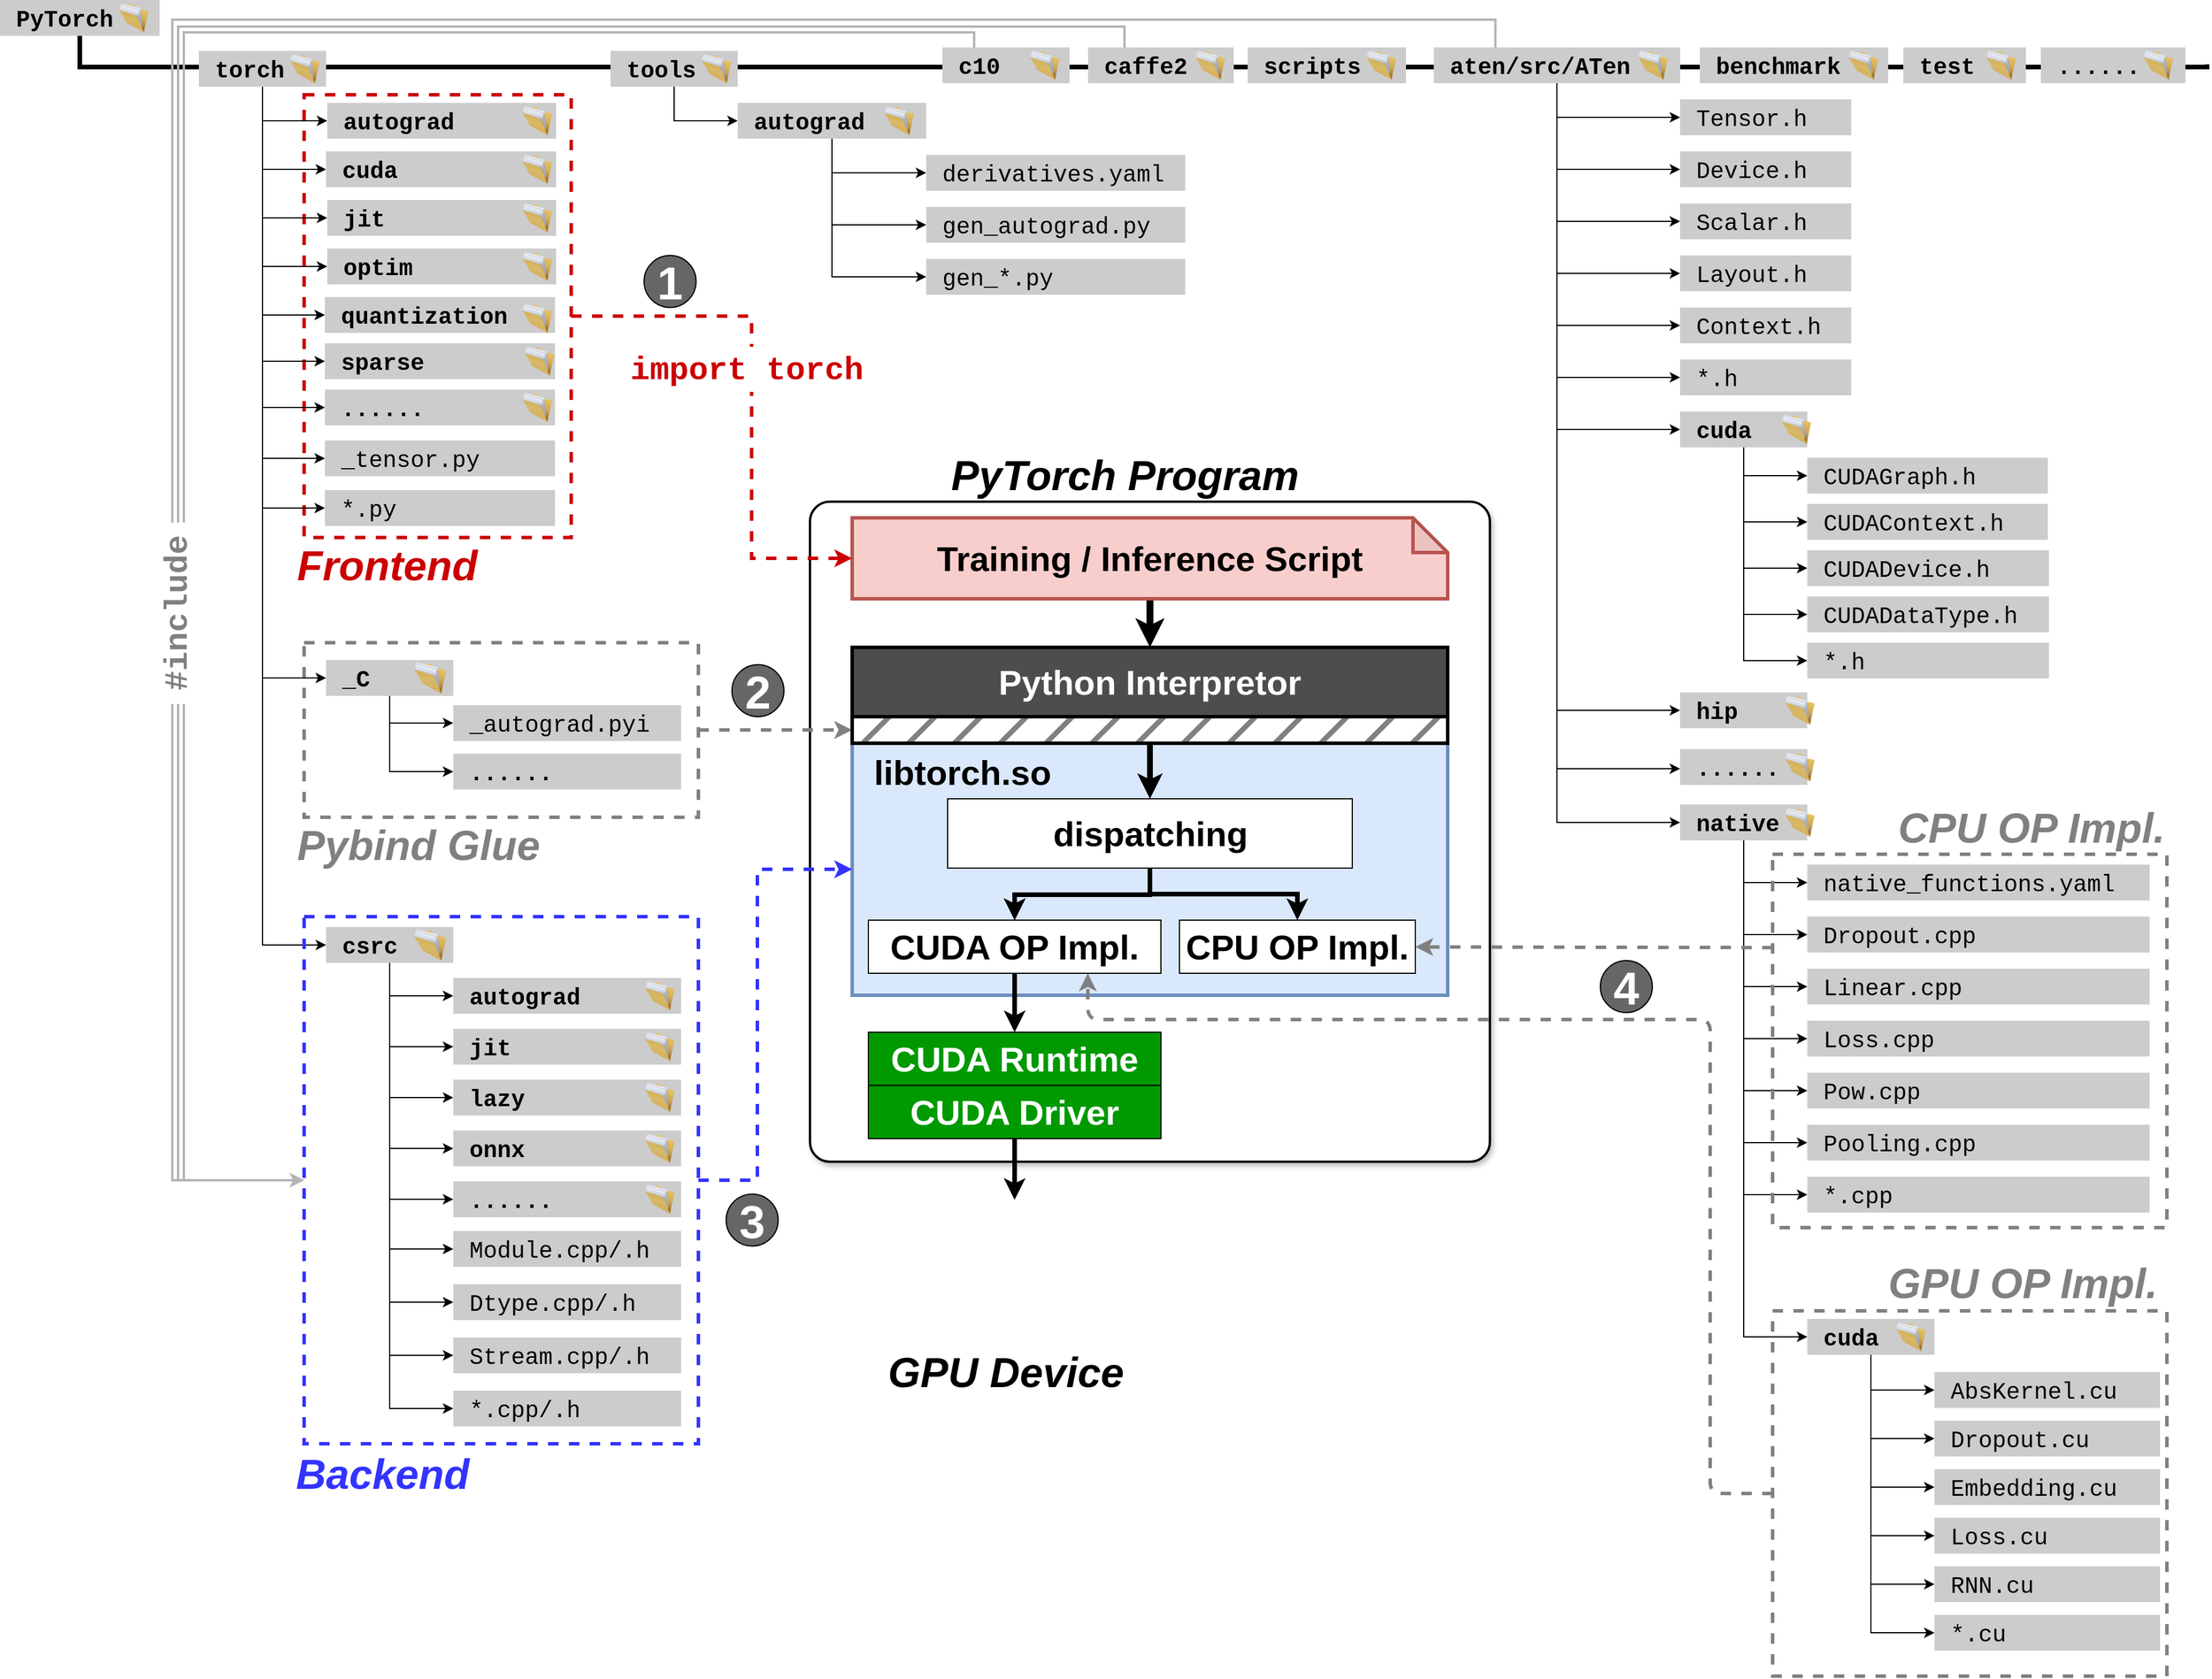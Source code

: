 <mxfile version="24.7.8">
  <diagram name="Page-1" id="njWKLxGfqIn3PL7Dao3R">
    <mxGraphModel dx="2953" dy="1930" grid="0" gridSize="10" guides="1" tooltips="1" connect="1" arrows="1" fold="1" page="0" pageScale="1" pageWidth="850" pageHeight="1100" math="0" shadow="0">
      <root>
        <mxCell id="0" />
        <mxCell id="1" parent="0" />
        <mxCell id="DaWMpuimovxNfzw2H3QX-224" value="" style="rounded=1;whiteSpace=wrap;html=1;arcSize=3;shadow=1;strokeWidth=2;" vertex="1" parent="1">
          <mxGeometry x="691.5" y="770" width="588" height="571" as="geometry" />
        </mxCell>
        <mxCell id="DaWMpuimovxNfzw2H3QX-193" value="" style="rounded=0;whiteSpace=wrap;html=1;strokeWidth=3;fillColor=#dae8fc;strokeColor=#6c8ebf;" vertex="1" parent="1">
          <mxGeometry x="728" y="979" width="515" height="218" as="geometry" />
        </mxCell>
        <mxCell id="DaWMpuimovxNfzw2H3QX-208" value="" style="endArrow=none;html=1;rounded=0;strokeWidth=4;entryX=0.5;entryY=1;entryDx=0;entryDy=0;edgeStyle=orthogonalEdgeStyle;" edge="1" parent="1" target="DaWMpuimovxNfzw2H3QX-209">
          <mxGeometry width="50" height="50" relative="1" as="geometry">
            <mxPoint x="1899.667" y="391.67" as="sourcePoint" />
            <mxPoint x="-70" y="396" as="targetPoint" />
            <Array as="points">
              <mxPoint x="1900" y="394" />
              <mxPoint x="60" y="394" />
            </Array>
          </mxGeometry>
        </mxCell>
        <mxCell id="DaWMpuimovxNfzw2H3QX-182" value="" style="rounded=0;whiteSpace=wrap;html=1;strokeWidth=3;fillColor=none;fontColor=#FFFFFF;strokeColor=#CC0000;dashed=1;" vertex="1" parent="1">
          <mxGeometry x="254" y="418" width="231" height="383" as="geometry" />
        </mxCell>
        <mxCell id="DaWMpuimovxNfzw2H3QX-24" style="edgeStyle=orthogonalEdgeStyle;rounded=0;orthogonalLoop=1;jettySize=auto;html=1;entryX=0;entryY=0.5;entryDx=0;entryDy=0;" edge="1" parent="1" source="DaWMpuimovxNfzw2H3QX-3" target="DaWMpuimovxNfzw2H3QX-23">
          <mxGeometry relative="1" as="geometry" />
        </mxCell>
        <mxCell id="DaWMpuimovxNfzw2H3QX-26" style="edgeStyle=orthogonalEdgeStyle;rounded=0;orthogonalLoop=1;jettySize=auto;html=1;entryX=0;entryY=0.5;entryDx=0;entryDy=0;" edge="1" parent="1" source="DaWMpuimovxNfzw2H3QX-3" target="DaWMpuimovxNfzw2H3QX-25">
          <mxGeometry relative="1" as="geometry" />
        </mxCell>
        <mxCell id="DaWMpuimovxNfzw2H3QX-3" value="&lt;font face=&quot;Courier New&quot;&gt;&lt;b&gt;_C&lt;/b&gt;&lt;/font&gt;" style="rounded=0;whiteSpace=wrap;html=1;fontSize=20;align=left;spacingLeft=12;fillColor=#CCCCCC;strokeColor=none;" vertex="1" parent="1">
          <mxGeometry x="273" y="907" width="110" height="31" as="geometry" />
        </mxCell>
        <mxCell id="DaWMpuimovxNfzw2H3QX-6" style="edgeStyle=orthogonalEdgeStyle;rounded=0;orthogonalLoop=1;jettySize=auto;html=1;entryX=0;entryY=0.5;entryDx=0;entryDy=0;" edge="1" parent="1" source="DaWMpuimovxNfzw2H3QX-4" target="DaWMpuimovxNfzw2H3QX-3">
          <mxGeometry relative="1" as="geometry" />
        </mxCell>
        <mxCell id="DaWMpuimovxNfzw2H3QX-8" style="edgeStyle=orthogonalEdgeStyle;rounded=0;orthogonalLoop=1;jettySize=auto;html=1;entryX=0;entryY=0.5;entryDx=0;entryDy=0;" edge="1" parent="1" source="DaWMpuimovxNfzw2H3QX-4" target="DaWMpuimovxNfzw2H3QX-7">
          <mxGeometry relative="1" as="geometry" />
        </mxCell>
        <mxCell id="DaWMpuimovxNfzw2H3QX-10" style="edgeStyle=orthogonalEdgeStyle;rounded=0;orthogonalLoop=1;jettySize=auto;html=1;entryX=0;entryY=0.5;entryDx=0;entryDy=0;" edge="1" parent="1" source="DaWMpuimovxNfzw2H3QX-4" target="DaWMpuimovxNfzw2H3QX-9">
          <mxGeometry relative="1" as="geometry">
            <Array as="points">
              <mxPoint x="218" y="441" />
            </Array>
          </mxGeometry>
        </mxCell>
        <mxCell id="DaWMpuimovxNfzw2H3QX-12" style="edgeStyle=orthogonalEdgeStyle;rounded=0;orthogonalLoop=1;jettySize=auto;html=1;entryX=0;entryY=0.5;entryDx=0;entryDy=0;" edge="1" parent="1" source="DaWMpuimovxNfzw2H3QX-4" target="DaWMpuimovxNfzw2H3QX-11">
          <mxGeometry relative="1" as="geometry" />
        </mxCell>
        <mxCell id="DaWMpuimovxNfzw2H3QX-14" style="edgeStyle=orthogonalEdgeStyle;rounded=0;orthogonalLoop=1;jettySize=auto;html=1;entryX=0;entryY=0.5;entryDx=0;entryDy=0;" edge="1" parent="1" source="DaWMpuimovxNfzw2H3QX-4" target="DaWMpuimovxNfzw2H3QX-13">
          <mxGeometry relative="1" as="geometry">
            <Array as="points">
              <mxPoint x="218" y="525" />
            </Array>
          </mxGeometry>
        </mxCell>
        <mxCell id="DaWMpuimovxNfzw2H3QX-16" style="edgeStyle=orthogonalEdgeStyle;rounded=0;orthogonalLoop=1;jettySize=auto;html=1;entryX=0;entryY=0.5;entryDx=0;entryDy=0;" edge="1" parent="1" source="DaWMpuimovxNfzw2H3QX-4" target="DaWMpuimovxNfzw2H3QX-15">
          <mxGeometry relative="1" as="geometry">
            <Array as="points">
              <mxPoint x="218" y="567" />
            </Array>
          </mxGeometry>
        </mxCell>
        <mxCell id="DaWMpuimovxNfzw2H3QX-18" style="edgeStyle=orthogonalEdgeStyle;rounded=0;orthogonalLoop=1;jettySize=auto;html=1;entryX=0;entryY=0.5;entryDx=0;entryDy=0;" edge="1" parent="1" source="DaWMpuimovxNfzw2H3QX-4" target="DaWMpuimovxNfzw2H3QX-17">
          <mxGeometry relative="1" as="geometry" />
        </mxCell>
        <mxCell id="DaWMpuimovxNfzw2H3QX-20" style="edgeStyle=orthogonalEdgeStyle;rounded=0;orthogonalLoop=1;jettySize=auto;html=1;entryX=0;entryY=0.5;entryDx=0;entryDy=0;" edge="1" parent="1" source="DaWMpuimovxNfzw2H3QX-4" target="DaWMpuimovxNfzw2H3QX-19">
          <mxGeometry relative="1" as="geometry" />
        </mxCell>
        <mxCell id="DaWMpuimovxNfzw2H3QX-22" style="edgeStyle=orthogonalEdgeStyle;rounded=0;orthogonalLoop=1;jettySize=auto;html=1;entryX=0;entryY=0.5;entryDx=0;entryDy=0;" edge="1" parent="1" source="DaWMpuimovxNfzw2H3QX-4" target="DaWMpuimovxNfzw2H3QX-21">
          <mxGeometry relative="1" as="geometry" />
        </mxCell>
        <mxCell id="DaWMpuimovxNfzw2H3QX-68" style="edgeStyle=orthogonalEdgeStyle;rounded=0;orthogonalLoop=1;jettySize=auto;html=1;entryX=0;entryY=0.5;entryDx=0;entryDy=0;" edge="1" parent="1" source="DaWMpuimovxNfzw2H3QX-4" target="DaWMpuimovxNfzw2H3QX-67">
          <mxGeometry relative="1" as="geometry" />
        </mxCell>
        <mxCell id="DaWMpuimovxNfzw2H3QX-70" style="edgeStyle=orthogonalEdgeStyle;rounded=0;orthogonalLoop=1;jettySize=auto;html=1;entryX=0;entryY=0.5;entryDx=0;entryDy=0;" edge="1" parent="1" source="DaWMpuimovxNfzw2H3QX-4" target="DaWMpuimovxNfzw2H3QX-69">
          <mxGeometry relative="1" as="geometry" />
        </mxCell>
        <mxCell id="DaWMpuimovxNfzw2H3QX-4" value="&lt;font face=&quot;Courier New&quot;&gt;&lt;b&gt;torch&lt;/b&gt;&lt;/font&gt;" style="rounded=0;whiteSpace=wrap;html=1;fontSize=20;align=left;spacingLeft=12;fillColor=#CCCCCC;strokeColor=none;" vertex="1" parent="1">
          <mxGeometry x="163" y="380" width="110" height="31" as="geometry" />
        </mxCell>
        <mxCell id="DaWMpuimovxNfzw2H3QX-74" style="edgeStyle=orthogonalEdgeStyle;rounded=0;orthogonalLoop=1;jettySize=auto;html=1;entryX=0;entryY=0.5;entryDx=0;entryDy=0;" edge="1" parent="1" source="DaWMpuimovxNfzw2H3QX-5" target="DaWMpuimovxNfzw2H3QX-73">
          <mxGeometry relative="1" as="geometry" />
        </mxCell>
        <mxCell id="DaWMpuimovxNfzw2H3QX-76" style="edgeStyle=orthogonalEdgeStyle;rounded=0;orthogonalLoop=1;jettySize=auto;html=1;entryX=0;entryY=0.5;entryDx=0;entryDy=0;" edge="1" parent="1" source="DaWMpuimovxNfzw2H3QX-5" target="DaWMpuimovxNfzw2H3QX-75">
          <mxGeometry relative="1" as="geometry" />
        </mxCell>
        <mxCell id="DaWMpuimovxNfzw2H3QX-78" style="edgeStyle=orthogonalEdgeStyle;rounded=0;orthogonalLoop=1;jettySize=auto;html=1;entryX=0;entryY=0.5;entryDx=0;entryDy=0;" edge="1" parent="1" source="DaWMpuimovxNfzw2H3QX-5" target="DaWMpuimovxNfzw2H3QX-77">
          <mxGeometry relative="1" as="geometry" />
        </mxCell>
        <mxCell id="DaWMpuimovxNfzw2H3QX-80" style="edgeStyle=orthogonalEdgeStyle;rounded=0;orthogonalLoop=1;jettySize=auto;html=1;entryX=0;entryY=0.5;entryDx=0;entryDy=0;" edge="1" parent="1" source="DaWMpuimovxNfzw2H3QX-5" target="DaWMpuimovxNfzw2H3QX-79">
          <mxGeometry relative="1" as="geometry" />
        </mxCell>
        <mxCell id="DaWMpuimovxNfzw2H3QX-82" style="edgeStyle=orthogonalEdgeStyle;rounded=0;orthogonalLoop=1;jettySize=auto;html=1;entryX=0;entryY=0.5;entryDx=0;entryDy=0;" edge="1" parent="1" source="DaWMpuimovxNfzw2H3QX-5" target="DaWMpuimovxNfzw2H3QX-81">
          <mxGeometry relative="1" as="geometry" />
        </mxCell>
        <mxCell id="DaWMpuimovxNfzw2H3QX-84" style="edgeStyle=orthogonalEdgeStyle;rounded=0;orthogonalLoop=1;jettySize=auto;html=1;entryX=0;entryY=0.5;entryDx=0;entryDy=0;" edge="1" parent="1" source="DaWMpuimovxNfzw2H3QX-5" target="DaWMpuimovxNfzw2H3QX-83">
          <mxGeometry relative="1" as="geometry" />
        </mxCell>
        <mxCell id="DaWMpuimovxNfzw2H3QX-87" style="edgeStyle=orthogonalEdgeStyle;rounded=0;orthogonalLoop=1;jettySize=auto;html=1;entryX=0;entryY=0.5;entryDx=0;entryDy=0;" edge="1" parent="1" source="DaWMpuimovxNfzw2H3QX-5" target="DaWMpuimovxNfzw2H3QX-85">
          <mxGeometry relative="1" as="geometry" />
        </mxCell>
        <mxCell id="DaWMpuimovxNfzw2H3QX-102" style="edgeStyle=orthogonalEdgeStyle;rounded=0;orthogonalLoop=1;jettySize=auto;html=1;entryX=0;entryY=0.5;entryDx=0;entryDy=0;" edge="1" parent="1" source="DaWMpuimovxNfzw2H3QX-5" target="DaWMpuimovxNfzw2H3QX-100">
          <mxGeometry relative="1" as="geometry" />
        </mxCell>
        <mxCell id="DaWMpuimovxNfzw2H3QX-108" style="edgeStyle=orthogonalEdgeStyle;rounded=0;orthogonalLoop=1;jettySize=auto;html=1;entryX=0;entryY=0.5;entryDx=0;entryDy=0;" edge="1" parent="1" source="DaWMpuimovxNfzw2H3QX-5" target="DaWMpuimovxNfzw2H3QX-106">
          <mxGeometry relative="1" as="geometry" />
        </mxCell>
        <mxCell id="DaWMpuimovxNfzw2H3QX-207" style="edgeStyle=orthogonalEdgeStyle;rounded=0;orthogonalLoop=1;jettySize=auto;html=1;entryX=0;entryY=0.5;entryDx=0;entryDy=0;exitX=0.25;exitY=0;exitDx=0;exitDy=0;strokeColor=#B3B3B3;strokeWidth=2;" edge="1" parent="1" source="DaWMpuimovxNfzw2H3QX-5" target="DaWMpuimovxNfzw2H3QX-186">
          <mxGeometry relative="1" as="geometry">
            <Array as="points">
              <mxPoint x="1284" y="353" />
              <mxPoint x="140" y="353" />
              <mxPoint x="140" y="1357" />
            </Array>
          </mxGeometry>
        </mxCell>
        <mxCell id="DaWMpuimovxNfzw2H3QX-5" value="&lt;font face=&quot;Courier New&quot;&gt;&lt;b&gt;aten/src/ATen&lt;/b&gt;&lt;/font&gt;" style="rounded=0;whiteSpace=wrap;html=1;fontSize=20;align=left;spacingLeft=12;fillColor=#CCCCCC;strokeColor=none;" vertex="1" parent="1">
          <mxGeometry x="1231" y="377" width="213" height="31" as="geometry" />
        </mxCell>
        <mxCell id="DaWMpuimovxNfzw2H3QX-42" style="edgeStyle=orthogonalEdgeStyle;rounded=0;orthogonalLoop=1;jettySize=auto;html=1;entryX=0;entryY=0.5;entryDx=0;entryDy=0;" edge="1" parent="1" source="DaWMpuimovxNfzw2H3QX-7" target="DaWMpuimovxNfzw2H3QX-41">
          <mxGeometry relative="1" as="geometry" />
        </mxCell>
        <mxCell id="DaWMpuimovxNfzw2H3QX-44" style="edgeStyle=orthogonalEdgeStyle;rounded=0;orthogonalLoop=1;jettySize=auto;html=1;entryX=0;entryY=0.5;entryDx=0;entryDy=0;" edge="1" parent="1" source="DaWMpuimovxNfzw2H3QX-7" target="DaWMpuimovxNfzw2H3QX-43">
          <mxGeometry relative="1" as="geometry" />
        </mxCell>
        <mxCell id="DaWMpuimovxNfzw2H3QX-48" style="edgeStyle=orthogonalEdgeStyle;rounded=0;orthogonalLoop=1;jettySize=auto;html=1;entryX=0;entryY=0.5;entryDx=0;entryDy=0;" edge="1" parent="1" source="DaWMpuimovxNfzw2H3QX-7" target="DaWMpuimovxNfzw2H3QX-47">
          <mxGeometry relative="1" as="geometry" />
        </mxCell>
        <mxCell id="DaWMpuimovxNfzw2H3QX-50" style="edgeStyle=orthogonalEdgeStyle;rounded=0;orthogonalLoop=1;jettySize=auto;html=1;entryX=0;entryY=0.5;entryDx=0;entryDy=0;" edge="1" parent="1" source="DaWMpuimovxNfzw2H3QX-7" target="DaWMpuimovxNfzw2H3QX-49">
          <mxGeometry relative="1" as="geometry" />
        </mxCell>
        <mxCell id="DaWMpuimovxNfzw2H3QX-52" style="edgeStyle=orthogonalEdgeStyle;rounded=0;orthogonalLoop=1;jettySize=auto;html=1;entryX=0;entryY=0.5;entryDx=0;entryDy=0;" edge="1" parent="1" source="DaWMpuimovxNfzw2H3QX-7" target="DaWMpuimovxNfzw2H3QX-51">
          <mxGeometry relative="1" as="geometry" />
        </mxCell>
        <mxCell id="DaWMpuimovxNfzw2H3QX-59" style="edgeStyle=orthogonalEdgeStyle;rounded=0;orthogonalLoop=1;jettySize=auto;html=1;entryX=0;entryY=0.5;entryDx=0;entryDy=0;" edge="1" parent="1" source="DaWMpuimovxNfzw2H3QX-7" target="DaWMpuimovxNfzw2H3QX-58">
          <mxGeometry relative="1" as="geometry" />
        </mxCell>
        <mxCell id="DaWMpuimovxNfzw2H3QX-61" style="edgeStyle=orthogonalEdgeStyle;rounded=0;orthogonalLoop=1;jettySize=auto;html=1;entryX=0;entryY=0.5;entryDx=0;entryDy=0;" edge="1" parent="1" source="DaWMpuimovxNfzw2H3QX-7" target="DaWMpuimovxNfzw2H3QX-60">
          <mxGeometry relative="1" as="geometry" />
        </mxCell>
        <mxCell id="DaWMpuimovxNfzw2H3QX-63" style="edgeStyle=orthogonalEdgeStyle;rounded=0;orthogonalLoop=1;jettySize=auto;html=1;entryX=0;entryY=0.5;entryDx=0;entryDy=0;" edge="1" parent="1" source="DaWMpuimovxNfzw2H3QX-7" target="DaWMpuimovxNfzw2H3QX-62">
          <mxGeometry relative="1" as="geometry" />
        </mxCell>
        <mxCell id="DaWMpuimovxNfzw2H3QX-65" style="edgeStyle=orthogonalEdgeStyle;rounded=0;orthogonalLoop=1;jettySize=auto;html=1;entryX=0;entryY=0.5;entryDx=0;entryDy=0;" edge="1" parent="1" source="DaWMpuimovxNfzw2H3QX-7" target="DaWMpuimovxNfzw2H3QX-64">
          <mxGeometry relative="1" as="geometry" />
        </mxCell>
        <mxCell id="DaWMpuimovxNfzw2H3QX-7" value="&lt;font face=&quot;Courier New&quot;&gt;&lt;b&gt;csrc&lt;/b&gt;&lt;/font&gt;" style="rounded=0;whiteSpace=wrap;html=1;fontSize=20;align=left;spacingLeft=12;fillColor=#CCCCCC;strokeColor=none;" vertex="1" parent="1">
          <mxGeometry x="273" y="1138" width="110" height="31" as="geometry" />
        </mxCell>
        <mxCell id="DaWMpuimovxNfzw2H3QX-9" value="&lt;font face=&quot;Courier New&quot;&gt;&lt;b&gt;autograd&lt;/b&gt;&lt;/font&gt;" style="rounded=0;whiteSpace=wrap;html=1;fontSize=20;align=left;spacingLeft=12;fillColor=#CCCCCC;strokeColor=none;" vertex="1" parent="1">
          <mxGeometry x="274" y="425" width="198" height="31" as="geometry" />
        </mxCell>
        <mxCell id="DaWMpuimovxNfzw2H3QX-11" value="&lt;font face=&quot;Courier New&quot;&gt;&lt;b&gt;cuda&lt;/b&gt;&lt;/font&gt;" style="rounded=0;whiteSpace=wrap;html=1;fontSize=20;align=left;spacingLeft=12;fillColor=#CCCCCC;strokeColor=none;" vertex="1" parent="1">
          <mxGeometry x="273" y="467" width="199" height="31" as="geometry" />
        </mxCell>
        <mxCell id="DaWMpuimovxNfzw2H3QX-13" value="&lt;font face=&quot;Courier New&quot;&gt;&lt;b&gt;jit&lt;/b&gt;&lt;/font&gt;" style="rounded=0;whiteSpace=wrap;html=1;fontSize=20;align=left;spacingLeft=12;fillColor=#CCCCCC;strokeColor=none;" vertex="1" parent="1">
          <mxGeometry x="274" y="509" width="198" height="31" as="geometry" />
        </mxCell>
        <mxCell id="DaWMpuimovxNfzw2H3QX-15" value="&lt;font face=&quot;Courier New&quot;&gt;&lt;b&gt;optim&lt;/b&gt;&lt;/font&gt;" style="rounded=0;whiteSpace=wrap;html=1;fontSize=20;align=left;spacingLeft=12;fillColor=#CCCCCC;strokeColor=none;" vertex="1" parent="1">
          <mxGeometry x="274" y="551" width="198" height="31" as="geometry" />
        </mxCell>
        <mxCell id="DaWMpuimovxNfzw2H3QX-17" value="&lt;font face=&quot;Courier New&quot;&gt;&lt;b&gt;quantization&lt;/b&gt;&lt;/font&gt;" style="rounded=0;whiteSpace=wrap;html=1;fontSize=20;align=left;spacingLeft=12;fillColor=#CCCCCC;strokeColor=none;" vertex="1" parent="1">
          <mxGeometry x="272" y="593" width="199" height="31" as="geometry" />
        </mxCell>
        <mxCell id="DaWMpuimovxNfzw2H3QX-19" value="&lt;font face=&quot;Courier New&quot;&gt;&lt;b&gt;sparse&lt;/b&gt;&lt;/font&gt;" style="rounded=0;whiteSpace=wrap;html=1;fontSize=20;align=left;spacingLeft=12;fillColor=#CCCCCC;strokeColor=none;" vertex="1" parent="1">
          <mxGeometry x="272" y="633" width="199" height="31" as="geometry" />
        </mxCell>
        <mxCell id="DaWMpuimovxNfzw2H3QX-21" value="&lt;font face=&quot;Courier New&quot;&gt;&lt;b&gt;......&lt;/b&gt;&lt;/font&gt;" style="rounded=0;whiteSpace=wrap;html=1;fontSize=20;align=left;spacingLeft=12;fillColor=#CCCCCC;strokeColor=none;" vertex="1" parent="1">
          <mxGeometry x="272" y="673" width="199" height="31" as="geometry" />
        </mxCell>
        <mxCell id="DaWMpuimovxNfzw2H3QX-23" value="&lt;font face=&quot;Courier New&quot;&gt;_autograd.pyi&lt;/font&gt;" style="rounded=0;whiteSpace=wrap;html=1;fontSize=20;align=left;spacingLeft=12;fillColor=#CCCCCC;strokeColor=none;" vertex="1" parent="1">
          <mxGeometry x="383" y="946" width="197" height="31" as="geometry" />
        </mxCell>
        <mxCell id="DaWMpuimovxNfzw2H3QX-25" value="&lt;font face=&quot;Courier New&quot;&gt;&lt;b&gt;......&lt;/b&gt;&lt;/font&gt;" style="rounded=0;whiteSpace=wrap;html=1;fontSize=20;align=left;spacingLeft=12;fillColor=#CCCCCC;strokeColor=none;" vertex="1" parent="1">
          <mxGeometry x="383" y="988" width="197" height="31" as="geometry" />
        </mxCell>
        <mxCell id="DaWMpuimovxNfzw2H3QX-29" value="" style="image;html=1;image=img/lib/clip_art/general/Full_Folder_128x128.png" vertex="1" parent="1">
          <mxGeometry x="349" y="908.5" width="28" height="28" as="geometry" />
        </mxCell>
        <mxCell id="DaWMpuimovxNfzw2H3QX-32" value="" style="image;html=1;image=img/lib/clip_art/general/Full_Folder_128x128.png" vertex="1" parent="1">
          <mxGeometry x="442" y="599" width="27" height="25" as="geometry" />
        </mxCell>
        <mxCell id="DaWMpuimovxNfzw2H3QX-33" value="" style="image;html=1;image=img/lib/clip_art/general/Full_Folder_128x128.png" vertex="1" parent="1">
          <mxGeometry x="442" y="554" width="27" height="25" as="geometry" />
        </mxCell>
        <mxCell id="DaWMpuimovxNfzw2H3QX-34" value="" style="image;html=1;image=img/lib/clip_art/general/Full_Folder_128x128.png" vertex="1" parent="1">
          <mxGeometry x="442" y="512" width="27" height="25" as="geometry" />
        </mxCell>
        <mxCell id="DaWMpuimovxNfzw2H3QX-35" value="" style="image;html=1;image=img/lib/clip_art/general/Full_Folder_128x128.png" vertex="1" parent="1">
          <mxGeometry x="442" y="470" width="27" height="25" as="geometry" />
        </mxCell>
        <mxCell id="DaWMpuimovxNfzw2H3QX-36" value="" style="image;html=1;image=img/lib/clip_art/general/Full_Folder_128x128.png" vertex="1" parent="1">
          <mxGeometry x="442" y="428" width="27" height="25" as="geometry" />
        </mxCell>
        <mxCell id="DaWMpuimovxNfzw2H3QX-37" value="" style="image;html=1;image=img/lib/clip_art/general/Full_Folder_128x128.png" vertex="1" parent="1">
          <mxGeometry x="444" y="636" width="27" height="25" as="geometry" />
        </mxCell>
        <mxCell id="DaWMpuimovxNfzw2H3QX-38" value="" style="image;html=1;image=img/lib/clip_art/general/Full_Folder_128x128.png" vertex="1" parent="1">
          <mxGeometry x="442" y="676" width="27" height="25" as="geometry" />
        </mxCell>
        <mxCell id="DaWMpuimovxNfzw2H3QX-39" value="" style="image;html=1;image=img/lib/clip_art/general/Full_Folder_128x128.png" vertex="1" parent="1">
          <mxGeometry x="349" y="1139.5" width="28" height="28" as="geometry" />
        </mxCell>
        <mxCell id="DaWMpuimovxNfzw2H3QX-40" value="" style="image;html=1;image=img/lib/clip_art/general/Full_Folder_128x128.png" vertex="1" parent="1">
          <mxGeometry x="241" y="383" width="27" height="25" as="geometry" />
        </mxCell>
        <mxCell id="DaWMpuimovxNfzw2H3QX-41" value="&lt;font face=&quot;Courier New&quot;&gt;&lt;b&gt;autograd&lt;/b&gt;&lt;/font&gt;" style="rounded=0;whiteSpace=wrap;html=1;fontSize=20;align=left;spacingLeft=12;fillColor=#CCCCCC;strokeColor=none;" vertex="1" parent="1">
          <mxGeometry x="383" y="1182" width="197" height="31" as="geometry" />
        </mxCell>
        <mxCell id="DaWMpuimovxNfzw2H3QX-43" value="&lt;b style=&quot;font-family: &amp;quot;Courier New&amp;quot;;&quot;&gt;jit&lt;/b&gt;" style="rounded=0;whiteSpace=wrap;html=1;fontSize=20;align=left;spacingLeft=12;fillColor=#CCCCCC;strokeColor=none;" vertex="1" parent="1">
          <mxGeometry x="383" y="1226" width="197" height="31" as="geometry" />
        </mxCell>
        <mxCell id="DaWMpuimovxNfzw2H3QX-47" value="&lt;b style=&quot;font-family: &amp;quot;Courier New&amp;quot;;&quot;&gt;lazy&lt;/b&gt;" style="rounded=0;whiteSpace=wrap;html=1;fontSize=20;align=left;spacingLeft=12;fillColor=#CCCCCC;strokeColor=none;" vertex="1" parent="1">
          <mxGeometry x="383" y="1270" width="197" height="31" as="geometry" />
        </mxCell>
        <mxCell id="DaWMpuimovxNfzw2H3QX-49" value="&lt;b style=&quot;font-family: &amp;quot;Courier New&amp;quot;;&quot;&gt;onnx&lt;/b&gt;" style="rounded=0;whiteSpace=wrap;html=1;fontSize=20;align=left;spacingLeft=12;fillColor=#CCCCCC;strokeColor=none;" vertex="1" parent="1">
          <mxGeometry x="383" y="1314" width="197" height="31" as="geometry" />
        </mxCell>
        <mxCell id="DaWMpuimovxNfzw2H3QX-51" value="&lt;font face=&quot;Courier New&quot;&gt;&lt;b&gt;......&lt;/b&gt;&lt;/font&gt;" style="rounded=0;whiteSpace=wrap;html=1;fontSize=20;align=left;spacingLeft=12;fillColor=#CCCCCC;strokeColor=none;" vertex="1" parent="1">
          <mxGeometry x="383" y="1358" width="197" height="31" as="geometry" />
        </mxCell>
        <mxCell id="DaWMpuimovxNfzw2H3QX-53" value="" style="image;html=1;image=img/lib/clip_art/general/Full_Folder_128x128.png" vertex="1" parent="1">
          <mxGeometry x="548" y="1185" width="27" height="25" as="geometry" />
        </mxCell>
        <mxCell id="DaWMpuimovxNfzw2H3QX-54" value="" style="image;html=1;image=img/lib/clip_art/general/Full_Folder_128x128.png" vertex="1" parent="1">
          <mxGeometry x="548" y="1229" width="27" height="25" as="geometry" />
        </mxCell>
        <mxCell id="DaWMpuimovxNfzw2H3QX-55" value="" style="image;html=1;image=img/lib/clip_art/general/Full_Folder_128x128.png" vertex="1" parent="1">
          <mxGeometry x="548" y="1273" width="27" height="25" as="geometry" />
        </mxCell>
        <mxCell id="DaWMpuimovxNfzw2H3QX-56" value="" style="image;html=1;image=img/lib/clip_art/general/Full_Folder_128x128.png" vertex="1" parent="1">
          <mxGeometry x="548" y="1317" width="27" height="25" as="geometry" />
        </mxCell>
        <mxCell id="DaWMpuimovxNfzw2H3QX-57" value="" style="image;html=1;image=img/lib/clip_art/general/Full_Folder_128x128.png" vertex="1" parent="1">
          <mxGeometry x="548" y="1361" width="27" height="25" as="geometry" />
        </mxCell>
        <mxCell id="DaWMpuimovxNfzw2H3QX-58" value="&lt;span style=&quot;font-family: &amp;quot;Courier New&amp;quot;;&quot;&gt;Module.cpp/.h&lt;/span&gt;" style="rounded=0;whiteSpace=wrap;html=1;fontSize=20;align=left;spacingLeft=12;fillColor=#CCCCCC;strokeColor=none;" vertex="1" parent="1">
          <mxGeometry x="383" y="1401" width="197" height="31" as="geometry" />
        </mxCell>
        <mxCell id="DaWMpuimovxNfzw2H3QX-60" value="&lt;span style=&quot;font-family: &amp;quot;Courier New&amp;quot;; font-weight: normal;&quot;&gt;Dtype.cpp/.h&lt;/span&gt;" style="rounded=0;whiteSpace=wrap;html=1;fontSize=20;align=left;spacingLeft=12;fillColor=#CCCCCC;strokeColor=none;fontStyle=1" vertex="1" parent="1">
          <mxGeometry x="383" y="1447" width="197" height="31" as="geometry" />
        </mxCell>
        <mxCell id="DaWMpuimovxNfzw2H3QX-62" value="&lt;span style=&quot;font-family: &amp;quot;Courier New&amp;quot;; font-weight: normal;&quot;&gt;Stream.cpp/.h&lt;/span&gt;" style="rounded=0;whiteSpace=wrap;html=1;fontSize=20;align=left;spacingLeft=12;fillColor=#CCCCCC;strokeColor=none;fontStyle=1" vertex="1" parent="1">
          <mxGeometry x="383" y="1493" width="197" height="31" as="geometry" />
        </mxCell>
        <mxCell id="DaWMpuimovxNfzw2H3QX-64" value="&lt;font face=&quot;Courier New&quot;&gt;&lt;span style=&quot;font-weight: 400;&quot;&gt;*.cpp/.h&lt;/span&gt;&lt;/font&gt;" style="rounded=0;whiteSpace=wrap;html=1;fontSize=20;align=left;spacingLeft=12;fillColor=#CCCCCC;strokeColor=none;fontStyle=1" vertex="1" parent="1">
          <mxGeometry x="383" y="1539" width="197" height="31" as="geometry" />
        </mxCell>
        <mxCell id="DaWMpuimovxNfzw2H3QX-67" value="&lt;font face=&quot;Courier New&quot;&gt;_tensor.py&lt;/font&gt;" style="rounded=0;whiteSpace=wrap;html=1;fontSize=20;align=left;spacingLeft=12;fillColor=#CCCCCC;strokeColor=none;" vertex="1" parent="1">
          <mxGeometry x="272" y="717" width="199" height="31" as="geometry" />
        </mxCell>
        <mxCell id="DaWMpuimovxNfzw2H3QX-69" value="&lt;font face=&quot;Courier New&quot;&gt;*.py&lt;/font&gt;" style="rounded=0;whiteSpace=wrap;html=1;fontSize=20;align=left;spacingLeft=12;fillColor=#CCCCCC;strokeColor=none;" vertex="1" parent="1">
          <mxGeometry x="272" y="760" width="199" height="31" as="geometry" />
        </mxCell>
        <mxCell id="DaWMpuimovxNfzw2H3QX-105" style="edgeStyle=orthogonalEdgeStyle;rounded=0;orthogonalLoop=1;jettySize=auto;html=1;entryX=0;entryY=0.5;entryDx=0;entryDy=0;exitX=0.5;exitY=1;exitDx=0;exitDy=0;" edge="1" parent="1" source="DaWMpuimovxNfzw2H3QX-5">
          <mxGeometry relative="1" as="geometry">
            <mxPoint x="1407" y="394" as="sourcePoint" />
            <mxPoint x="1444" y="1001" as="targetPoint" />
            <Array as="points">
              <mxPoint x="1338" y="1001" />
            </Array>
          </mxGeometry>
        </mxCell>
        <mxCell id="DaWMpuimovxNfzw2H3QX-71" value="" style="image;html=1;image=img/lib/clip_art/general/Full_Folder_128x128.png" vertex="1" parent="1">
          <mxGeometry x="1407" y="380" width="27" height="25" as="geometry" />
        </mxCell>
        <mxCell id="DaWMpuimovxNfzw2H3QX-73" value="&lt;font face=&quot;Courier New&quot;&gt;Tensor.h&lt;/font&gt;" style="rounded=0;whiteSpace=wrap;html=1;fontSize=20;align=left;spacingLeft=12;fillColor=#CCCCCC;strokeColor=none;" vertex="1" parent="1">
          <mxGeometry x="1444" y="422" width="148" height="31" as="geometry" />
        </mxCell>
        <mxCell id="DaWMpuimovxNfzw2H3QX-75" value="&lt;font face=&quot;Courier New&quot;&gt;Device.h&lt;/font&gt;" style="rounded=0;whiteSpace=wrap;html=1;fontSize=20;align=left;spacingLeft=12;fillColor=#CCCCCC;strokeColor=none;" vertex="1" parent="1">
          <mxGeometry x="1444" y="467" width="148" height="31" as="geometry" />
        </mxCell>
        <mxCell id="DaWMpuimovxNfzw2H3QX-77" value="&lt;font face=&quot;Courier New&quot;&gt;Scalar.h&lt;/font&gt;" style="rounded=0;whiteSpace=wrap;html=1;fontSize=20;align=left;spacingLeft=12;fillColor=#CCCCCC;strokeColor=none;" vertex="1" parent="1">
          <mxGeometry x="1444" y="512" width="148" height="31" as="geometry" />
        </mxCell>
        <mxCell id="DaWMpuimovxNfzw2H3QX-79" value="&lt;font face=&quot;Courier New&quot;&gt;Layout.h&lt;/font&gt;" style="rounded=0;whiteSpace=wrap;html=1;fontSize=20;align=left;spacingLeft=12;fillColor=#CCCCCC;strokeColor=none;" vertex="1" parent="1">
          <mxGeometry x="1444" y="557" width="148" height="31" as="geometry" />
        </mxCell>
        <mxCell id="DaWMpuimovxNfzw2H3QX-81" value="&lt;font face=&quot;Courier New&quot;&gt;Context.h&lt;/font&gt;" style="rounded=0;whiteSpace=wrap;html=1;fontSize=20;align=left;spacingLeft=12;fillColor=#CCCCCC;strokeColor=none;" vertex="1" parent="1">
          <mxGeometry x="1444" y="602" width="148" height="31" as="geometry" />
        </mxCell>
        <mxCell id="DaWMpuimovxNfzw2H3QX-83" value="&lt;font face=&quot;Courier New&quot;&gt;*.h&lt;/font&gt;" style="rounded=0;whiteSpace=wrap;html=1;fontSize=20;align=left;spacingLeft=12;fillColor=#CCCCCC;strokeColor=none;" vertex="1" parent="1">
          <mxGeometry x="1444" y="647" width="148" height="31" as="geometry" />
        </mxCell>
        <mxCell id="DaWMpuimovxNfzw2H3QX-90" style="edgeStyle=orthogonalEdgeStyle;rounded=0;orthogonalLoop=1;jettySize=auto;html=1;entryX=0;entryY=0.5;entryDx=0;entryDy=0;" edge="1" parent="1" source="DaWMpuimovxNfzw2H3QX-85" target="DaWMpuimovxNfzw2H3QX-88">
          <mxGeometry relative="1" as="geometry" />
        </mxCell>
        <mxCell id="DaWMpuimovxNfzw2H3QX-93" style="edgeStyle=orthogonalEdgeStyle;rounded=0;orthogonalLoop=1;jettySize=auto;html=1;entryX=0;entryY=0.5;entryDx=0;entryDy=0;" edge="1" parent="1" source="DaWMpuimovxNfzw2H3QX-85" target="DaWMpuimovxNfzw2H3QX-91">
          <mxGeometry relative="1" as="geometry" />
        </mxCell>
        <mxCell id="DaWMpuimovxNfzw2H3QX-95" style="edgeStyle=orthogonalEdgeStyle;rounded=0;orthogonalLoop=1;jettySize=auto;html=1;entryX=0;entryY=0.5;entryDx=0;entryDy=0;" edge="1" parent="1" source="DaWMpuimovxNfzw2H3QX-85" target="DaWMpuimovxNfzw2H3QX-94">
          <mxGeometry relative="1" as="geometry" />
        </mxCell>
        <mxCell id="DaWMpuimovxNfzw2H3QX-97" style="edgeStyle=orthogonalEdgeStyle;rounded=0;orthogonalLoop=1;jettySize=auto;html=1;entryX=0;entryY=0.5;entryDx=0;entryDy=0;" edge="1" parent="1" source="DaWMpuimovxNfzw2H3QX-85" target="DaWMpuimovxNfzw2H3QX-96">
          <mxGeometry relative="1" as="geometry" />
        </mxCell>
        <mxCell id="DaWMpuimovxNfzw2H3QX-99" style="edgeStyle=orthogonalEdgeStyle;rounded=0;orthogonalLoop=1;jettySize=auto;html=1;entryX=0;entryY=0.5;entryDx=0;entryDy=0;" edge="1" parent="1" source="DaWMpuimovxNfzw2H3QX-85" target="DaWMpuimovxNfzw2H3QX-98">
          <mxGeometry relative="1" as="geometry" />
        </mxCell>
        <mxCell id="DaWMpuimovxNfzw2H3QX-85" value="&lt;font face=&quot;Courier New&quot;&gt;&lt;b&gt;cuda&lt;/b&gt;&lt;/font&gt;" style="rounded=0;whiteSpace=wrap;html=1;fontSize=20;align=left;spacingLeft=12;fillColor=#CCCCCC;strokeColor=none;" vertex="1" parent="1">
          <mxGeometry x="1444" y="692" width="110" height="31" as="geometry" />
        </mxCell>
        <mxCell id="DaWMpuimovxNfzw2H3QX-86" value="" style="image;html=1;image=img/lib/clip_art/general/Full_Folder_128x128.png" vertex="1" parent="1">
          <mxGeometry x="1531" y="695" width="27" height="25" as="geometry" />
        </mxCell>
        <mxCell id="DaWMpuimovxNfzw2H3QX-88" value="&lt;font face=&quot;Courier New&quot;&gt;CUDAGraph.h&lt;/font&gt;" style="rounded=0;whiteSpace=wrap;html=1;fontSize=20;align=left;spacingLeft=12;fillColor=#CCCCCC;strokeColor=none;" vertex="1" parent="1">
          <mxGeometry x="1554" y="732" width="208" height="31" as="geometry" />
        </mxCell>
        <mxCell id="DaWMpuimovxNfzw2H3QX-91" value="&lt;font face=&quot;Courier New&quot;&gt;CUDAContext.h&lt;/font&gt;" style="rounded=0;whiteSpace=wrap;html=1;fontSize=20;align=left;spacingLeft=12;fillColor=#CCCCCC;strokeColor=none;" vertex="1" parent="1">
          <mxGeometry x="1554" y="772" width="208" height="31" as="geometry" />
        </mxCell>
        <mxCell id="DaWMpuimovxNfzw2H3QX-94" value="&lt;font face=&quot;Courier New&quot;&gt;CUDADevice.h&lt;/font&gt;" style="rounded=0;whiteSpace=wrap;html=1;fontSize=20;align=left;spacingLeft=12;fillColor=#CCCCCC;strokeColor=none;" vertex="1" parent="1">
          <mxGeometry x="1554" y="812" width="209" height="31" as="geometry" />
        </mxCell>
        <mxCell id="DaWMpuimovxNfzw2H3QX-96" value="&lt;font face=&quot;Courier New&quot;&gt;CUDADataType.h&lt;/font&gt;" style="rounded=0;whiteSpace=wrap;html=1;fontSize=20;align=left;spacingLeft=12;fillColor=#CCCCCC;strokeColor=none;" vertex="1" parent="1">
          <mxGeometry x="1554" y="852" width="209" height="31" as="geometry" />
        </mxCell>
        <mxCell id="DaWMpuimovxNfzw2H3QX-98" value="&lt;font face=&quot;Courier New&quot;&gt;*.h&lt;/font&gt;" style="rounded=0;whiteSpace=wrap;html=1;fontSize=20;align=left;spacingLeft=12;fillColor=#CCCCCC;strokeColor=none;" vertex="1" parent="1">
          <mxGeometry x="1554" y="892" width="209" height="31" as="geometry" />
        </mxCell>
        <mxCell id="DaWMpuimovxNfzw2H3QX-100" value="&lt;font face=&quot;Courier New&quot;&gt;&lt;b&gt;hip&lt;/b&gt;&lt;/font&gt;" style="rounded=0;whiteSpace=wrap;html=1;fontSize=20;align=left;spacingLeft=12;fillColor=#CCCCCC;strokeColor=none;" vertex="1" parent="1">
          <mxGeometry x="1444" y="935" width="110" height="31" as="geometry" />
        </mxCell>
        <mxCell id="DaWMpuimovxNfzw2H3QX-101" value="" style="image;html=1;image=img/lib/clip_art/general/Full_Folder_128x128.png" vertex="1" parent="1">
          <mxGeometry x="1534" y="938" width="27" height="25" as="geometry" />
        </mxCell>
        <mxCell id="DaWMpuimovxNfzw2H3QX-103" value="&lt;font face=&quot;Courier New&quot;&gt;&lt;b&gt;......&lt;/b&gt;&lt;/font&gt;" style="rounded=0;whiteSpace=wrap;html=1;fontSize=20;align=left;spacingLeft=12;fillColor=#CCCCCC;strokeColor=none;" vertex="1" parent="1">
          <mxGeometry x="1444" y="984" width="110" height="31" as="geometry" />
        </mxCell>
        <mxCell id="DaWMpuimovxNfzw2H3QX-104" value="" style="image;html=1;image=img/lib/clip_art/general/Full_Folder_128x128.png" vertex="1" parent="1">
          <mxGeometry x="1534" y="987" width="27" height="25" as="geometry" />
        </mxCell>
        <mxCell id="DaWMpuimovxNfzw2H3QX-110" style="edgeStyle=orthogonalEdgeStyle;rounded=0;orthogonalLoop=1;jettySize=auto;html=1;entryX=0;entryY=0.5;entryDx=0;entryDy=0;" edge="1" parent="1" source="DaWMpuimovxNfzw2H3QX-106" target="DaWMpuimovxNfzw2H3QX-109">
          <mxGeometry relative="1" as="geometry" />
        </mxCell>
        <mxCell id="DaWMpuimovxNfzw2H3QX-112" style="edgeStyle=orthogonalEdgeStyle;rounded=0;orthogonalLoop=1;jettySize=auto;html=1;entryX=0;entryY=0.5;entryDx=0;entryDy=0;" edge="1" parent="1" source="DaWMpuimovxNfzw2H3QX-106" target="DaWMpuimovxNfzw2H3QX-111">
          <mxGeometry relative="1" as="geometry" />
        </mxCell>
        <mxCell id="DaWMpuimovxNfzw2H3QX-114" style="edgeStyle=orthogonalEdgeStyle;rounded=0;orthogonalLoop=1;jettySize=auto;html=1;entryX=0;entryY=0.5;entryDx=0;entryDy=0;" edge="1" parent="1" source="DaWMpuimovxNfzw2H3QX-106" target="DaWMpuimovxNfzw2H3QX-113">
          <mxGeometry relative="1" as="geometry" />
        </mxCell>
        <mxCell id="DaWMpuimovxNfzw2H3QX-116" style="edgeStyle=orthogonalEdgeStyle;rounded=0;orthogonalLoop=1;jettySize=auto;html=1;entryX=0;entryY=0.5;entryDx=0;entryDy=0;" edge="1" parent="1" source="DaWMpuimovxNfzw2H3QX-106" target="DaWMpuimovxNfzw2H3QX-115">
          <mxGeometry relative="1" as="geometry" />
        </mxCell>
        <mxCell id="DaWMpuimovxNfzw2H3QX-118" style="edgeStyle=orthogonalEdgeStyle;rounded=0;orthogonalLoop=1;jettySize=auto;html=1;entryX=0;entryY=0.5;entryDx=0;entryDy=0;" edge="1" parent="1" source="DaWMpuimovxNfzw2H3QX-106" target="DaWMpuimovxNfzw2H3QX-117">
          <mxGeometry relative="1" as="geometry" />
        </mxCell>
        <mxCell id="DaWMpuimovxNfzw2H3QX-120" style="edgeStyle=orthogonalEdgeStyle;rounded=0;orthogonalLoop=1;jettySize=auto;html=1;entryX=0;entryY=0.5;entryDx=0;entryDy=0;" edge="1" parent="1" source="DaWMpuimovxNfzw2H3QX-106" target="DaWMpuimovxNfzw2H3QX-119">
          <mxGeometry relative="1" as="geometry" />
        </mxCell>
        <mxCell id="DaWMpuimovxNfzw2H3QX-122" style="edgeStyle=orthogonalEdgeStyle;rounded=0;orthogonalLoop=1;jettySize=auto;html=1;entryX=0;entryY=0.5;entryDx=0;entryDy=0;" edge="1" parent="1" source="DaWMpuimovxNfzw2H3QX-106" target="DaWMpuimovxNfzw2H3QX-121">
          <mxGeometry relative="1" as="geometry" />
        </mxCell>
        <mxCell id="DaWMpuimovxNfzw2H3QX-125" style="edgeStyle=orthogonalEdgeStyle;rounded=0;orthogonalLoop=1;jettySize=auto;html=1;entryX=0;entryY=0.5;entryDx=0;entryDy=0;" edge="1" parent="1" source="DaWMpuimovxNfzw2H3QX-106" target="DaWMpuimovxNfzw2H3QX-123">
          <mxGeometry relative="1" as="geometry" />
        </mxCell>
        <mxCell id="DaWMpuimovxNfzw2H3QX-106" value="&lt;font face=&quot;Courier New&quot;&gt;&lt;b&gt;native&lt;/b&gt;&lt;/font&gt;" style="rounded=0;whiteSpace=wrap;html=1;fontSize=20;align=left;spacingLeft=12;fillColor=#CCCCCC;strokeColor=none;" vertex="1" parent="1">
          <mxGeometry x="1444" y="1032" width="110" height="31" as="geometry" />
        </mxCell>
        <mxCell id="DaWMpuimovxNfzw2H3QX-107" value="" style="image;html=1;image=img/lib/clip_art/general/Full_Folder_128x128.png" vertex="1" parent="1">
          <mxGeometry x="1534" y="1035" width="27" height="25" as="geometry" />
        </mxCell>
        <mxCell id="DaWMpuimovxNfzw2H3QX-109" value="&lt;font face=&quot;Courier New&quot;&gt;native_functions.yaml&lt;/font&gt;" style="rounded=0;whiteSpace=wrap;html=1;fontSize=20;align=left;spacingLeft=12;fillColor=#CCCCCC;strokeColor=none;" vertex="1" parent="1">
          <mxGeometry x="1554" y="1084" width="296" height="31" as="geometry" />
        </mxCell>
        <mxCell id="DaWMpuimovxNfzw2H3QX-111" value="&lt;font face=&quot;Courier New&quot;&gt;Dropout.cpp&lt;/font&gt;" style="rounded=0;whiteSpace=wrap;html=1;fontSize=20;align=left;spacingLeft=12;fillColor=#CCCCCC;strokeColor=none;" vertex="1" parent="1">
          <mxGeometry x="1554" y="1129" width="296" height="31" as="geometry" />
        </mxCell>
        <mxCell id="DaWMpuimovxNfzw2H3QX-113" value="&lt;font face=&quot;Courier New&quot;&gt;Linear.cpp&lt;/font&gt;" style="rounded=0;whiteSpace=wrap;html=1;fontSize=20;align=left;spacingLeft=12;fillColor=#CCCCCC;strokeColor=none;" vertex="1" parent="1">
          <mxGeometry x="1554" y="1174" width="296" height="31" as="geometry" />
        </mxCell>
        <mxCell id="DaWMpuimovxNfzw2H3QX-115" value="&lt;font face=&quot;Courier New&quot;&gt;Loss.cpp&lt;/font&gt;" style="rounded=0;whiteSpace=wrap;html=1;fontSize=20;align=left;spacingLeft=12;fillColor=#CCCCCC;strokeColor=none;" vertex="1" parent="1">
          <mxGeometry x="1554" y="1219" width="296" height="31" as="geometry" />
        </mxCell>
        <mxCell id="DaWMpuimovxNfzw2H3QX-117" value="&lt;font face=&quot;Courier New&quot;&gt;Pow.cpp&lt;/font&gt;" style="rounded=0;whiteSpace=wrap;html=1;fontSize=20;align=left;spacingLeft=12;fillColor=#CCCCCC;strokeColor=none;" vertex="1" parent="1">
          <mxGeometry x="1554" y="1264" width="296" height="31" as="geometry" />
        </mxCell>
        <mxCell id="DaWMpuimovxNfzw2H3QX-119" value="&lt;font face=&quot;Courier New&quot;&gt;Pooling.cpp&lt;/font&gt;" style="rounded=0;whiteSpace=wrap;html=1;fontSize=20;align=left;spacingLeft=12;fillColor=#CCCCCC;strokeColor=none;" vertex="1" parent="1">
          <mxGeometry x="1554" y="1309" width="296" height="31" as="geometry" />
        </mxCell>
        <mxCell id="DaWMpuimovxNfzw2H3QX-121" value="&lt;font face=&quot;Courier New&quot;&gt;*.cpp&lt;/font&gt;" style="rounded=0;whiteSpace=wrap;html=1;fontSize=20;align=left;spacingLeft=12;fillColor=#CCCCCC;strokeColor=none;" vertex="1" parent="1">
          <mxGeometry x="1554" y="1354" width="296" height="31" as="geometry" />
        </mxCell>
        <mxCell id="DaWMpuimovxNfzw2H3QX-128" style="edgeStyle=orthogonalEdgeStyle;rounded=0;orthogonalLoop=1;jettySize=auto;html=1;entryX=0;entryY=0.5;entryDx=0;entryDy=0;" edge="1" parent="1" source="DaWMpuimovxNfzw2H3QX-123" target="DaWMpuimovxNfzw2H3QX-127">
          <mxGeometry relative="1" as="geometry" />
        </mxCell>
        <mxCell id="DaWMpuimovxNfzw2H3QX-130" style="edgeStyle=orthogonalEdgeStyle;rounded=0;orthogonalLoop=1;jettySize=auto;html=1;entryX=0;entryY=0.5;entryDx=0;entryDy=0;" edge="1" parent="1" source="DaWMpuimovxNfzw2H3QX-123" target="DaWMpuimovxNfzw2H3QX-129">
          <mxGeometry relative="1" as="geometry" />
        </mxCell>
        <mxCell id="DaWMpuimovxNfzw2H3QX-132" style="edgeStyle=orthogonalEdgeStyle;rounded=0;orthogonalLoop=1;jettySize=auto;html=1;entryX=0;entryY=0.5;entryDx=0;entryDy=0;" edge="1" parent="1" source="DaWMpuimovxNfzw2H3QX-123" target="DaWMpuimovxNfzw2H3QX-131">
          <mxGeometry relative="1" as="geometry" />
        </mxCell>
        <mxCell id="DaWMpuimovxNfzw2H3QX-134" style="edgeStyle=orthogonalEdgeStyle;rounded=0;orthogonalLoop=1;jettySize=auto;html=1;entryX=0;entryY=0.5;entryDx=0;entryDy=0;" edge="1" parent="1" source="DaWMpuimovxNfzw2H3QX-123" target="DaWMpuimovxNfzw2H3QX-133">
          <mxGeometry relative="1" as="geometry" />
        </mxCell>
        <mxCell id="DaWMpuimovxNfzw2H3QX-136" style="edgeStyle=orthogonalEdgeStyle;rounded=0;orthogonalLoop=1;jettySize=auto;html=1;entryX=0;entryY=0.5;entryDx=0;entryDy=0;" edge="1" parent="1" source="DaWMpuimovxNfzw2H3QX-123" target="DaWMpuimovxNfzw2H3QX-135">
          <mxGeometry relative="1" as="geometry" />
        </mxCell>
        <mxCell id="DaWMpuimovxNfzw2H3QX-138" style="edgeStyle=orthogonalEdgeStyle;rounded=0;orthogonalLoop=1;jettySize=auto;html=1;entryX=0;entryY=0.5;entryDx=0;entryDy=0;" edge="1" parent="1" source="DaWMpuimovxNfzw2H3QX-123" target="DaWMpuimovxNfzw2H3QX-137">
          <mxGeometry relative="1" as="geometry" />
        </mxCell>
        <mxCell id="DaWMpuimovxNfzw2H3QX-123" value="&lt;font face=&quot;Courier New&quot;&gt;&lt;b&gt;cuda&lt;/b&gt;&lt;/font&gt;" style="rounded=0;whiteSpace=wrap;html=1;fontSize=20;align=left;spacingLeft=12;fillColor=#CCCCCC;strokeColor=none;" vertex="1" parent="1">
          <mxGeometry x="1554" y="1477" width="110" height="31" as="geometry" />
        </mxCell>
        <mxCell id="DaWMpuimovxNfzw2H3QX-124" value="" style="image;html=1;image=img/lib/clip_art/general/Full_Folder_128x128.png" vertex="1" parent="1">
          <mxGeometry x="1630" y="1480" width="27" height="25" as="geometry" />
        </mxCell>
        <mxCell id="DaWMpuimovxNfzw2H3QX-127" value="&lt;font face=&quot;Courier New&quot;&gt;AbsKernel.cu&lt;/font&gt;" style="rounded=0;whiteSpace=wrap;html=1;fontSize=20;align=left;spacingLeft=12;fillColor=#CCCCCC;strokeColor=none;" vertex="1" parent="1">
          <mxGeometry x="1664" y="1523" width="195" height="31" as="geometry" />
        </mxCell>
        <mxCell id="DaWMpuimovxNfzw2H3QX-129" value="&lt;font face=&quot;Courier New&quot;&gt;Dropout.cu&lt;/font&gt;" style="rounded=0;whiteSpace=wrap;html=1;fontSize=20;align=left;spacingLeft=12;fillColor=#CCCCCC;strokeColor=none;" vertex="1" parent="1">
          <mxGeometry x="1664" y="1565" width="195" height="31" as="geometry" />
        </mxCell>
        <mxCell id="DaWMpuimovxNfzw2H3QX-131" value="&lt;font face=&quot;Courier New&quot;&gt;Embedding.cu&lt;/font&gt;" style="rounded=0;whiteSpace=wrap;html=1;fontSize=20;align=left;spacingLeft=12;fillColor=#CCCCCC;strokeColor=none;" vertex="1" parent="1">
          <mxGeometry x="1664" y="1607" width="195" height="31" as="geometry" />
        </mxCell>
        <mxCell id="DaWMpuimovxNfzw2H3QX-133" value="&lt;font face=&quot;Courier New&quot;&gt;Loss.cu&lt;/font&gt;" style="rounded=0;whiteSpace=wrap;html=1;fontSize=20;align=left;spacingLeft=12;fillColor=#CCCCCC;strokeColor=none;" vertex="1" parent="1">
          <mxGeometry x="1664" y="1649" width="195" height="31" as="geometry" />
        </mxCell>
        <mxCell id="DaWMpuimovxNfzw2H3QX-135" value="&lt;font face=&quot;Courier New&quot;&gt;RNN.cu&lt;/font&gt;" style="rounded=0;whiteSpace=wrap;html=1;fontSize=20;align=left;spacingLeft=12;fillColor=#CCCCCC;strokeColor=none;" vertex="1" parent="1">
          <mxGeometry x="1664" y="1691" width="195" height="31" as="geometry" />
        </mxCell>
        <mxCell id="DaWMpuimovxNfzw2H3QX-137" value="&lt;font face=&quot;Courier New&quot;&gt;*.cu&lt;/font&gt;" style="rounded=0;whiteSpace=wrap;html=1;fontSize=20;align=left;spacingLeft=12;fillColor=#CCCCCC;strokeColor=none;" vertex="1" parent="1">
          <mxGeometry x="1664" y="1733" width="195" height="31" as="geometry" />
        </mxCell>
        <mxCell id="DaWMpuimovxNfzw2H3QX-144" style="edgeStyle=orthogonalEdgeStyle;rounded=0;orthogonalLoop=1;jettySize=auto;html=1;entryX=0;entryY=0.5;entryDx=0;entryDy=0;" edge="1" parent="1" source="DaWMpuimovxNfzw2H3QX-139" target="DaWMpuimovxNfzw2H3QX-141">
          <mxGeometry relative="1" as="geometry" />
        </mxCell>
        <mxCell id="DaWMpuimovxNfzw2H3QX-139" value="&lt;font face=&quot;Courier New&quot;&gt;&lt;b&gt;tools&lt;/b&gt;&lt;/font&gt;" style="rounded=0;whiteSpace=wrap;html=1;fontSize=20;align=left;spacingLeft=12;fillColor=#CCCCCC;strokeColor=none;" vertex="1" parent="1">
          <mxGeometry x="519" y="380" width="110" height="31" as="geometry" />
        </mxCell>
        <mxCell id="DaWMpuimovxNfzw2H3QX-140" value="" style="image;html=1;image=img/lib/clip_art/general/Full_Folder_128x128.png" vertex="1" parent="1">
          <mxGeometry x="597" y="383" width="27" height="25" as="geometry" />
        </mxCell>
        <mxCell id="DaWMpuimovxNfzw2H3QX-146" style="edgeStyle=orthogonalEdgeStyle;rounded=0;orthogonalLoop=1;jettySize=auto;html=1;entryX=0;entryY=0.5;entryDx=0;entryDy=0;" edge="1" parent="1" source="DaWMpuimovxNfzw2H3QX-141" target="DaWMpuimovxNfzw2H3QX-145">
          <mxGeometry relative="1" as="geometry" />
        </mxCell>
        <mxCell id="DaWMpuimovxNfzw2H3QX-148" style="edgeStyle=orthogonalEdgeStyle;rounded=0;orthogonalLoop=1;jettySize=auto;html=1;entryX=0;entryY=0.5;entryDx=0;entryDy=0;" edge="1" parent="1" source="DaWMpuimovxNfzw2H3QX-141" target="DaWMpuimovxNfzw2H3QX-147">
          <mxGeometry relative="1" as="geometry" />
        </mxCell>
        <mxCell id="DaWMpuimovxNfzw2H3QX-150" style="edgeStyle=orthogonalEdgeStyle;rounded=0;orthogonalLoop=1;jettySize=auto;html=1;entryX=0;entryY=0.5;entryDx=0;entryDy=0;" edge="1" parent="1" source="DaWMpuimovxNfzw2H3QX-141" target="DaWMpuimovxNfzw2H3QX-149">
          <mxGeometry relative="1" as="geometry" />
        </mxCell>
        <mxCell id="DaWMpuimovxNfzw2H3QX-141" value="&lt;font face=&quot;Courier New&quot;&gt;&lt;b&gt;autograd&lt;/b&gt;&lt;/font&gt;" style="rounded=0;whiteSpace=wrap;html=1;fontSize=20;align=left;spacingLeft=12;fillColor=#CCCCCC;strokeColor=none;" vertex="1" parent="1">
          <mxGeometry x="629" y="425" width="163" height="31" as="geometry" />
        </mxCell>
        <mxCell id="DaWMpuimovxNfzw2H3QX-143" value="" style="image;html=1;image=img/lib/clip_art/general/Full_Folder_128x128.png" vertex="1" parent="1">
          <mxGeometry x="755" y="428" width="27" height="25" as="geometry" />
        </mxCell>
        <mxCell id="DaWMpuimovxNfzw2H3QX-145" value="&lt;font face=&quot;Courier New&quot;&gt;derivatives.yaml&lt;/font&gt;" style="rounded=0;whiteSpace=wrap;html=1;fontSize=20;align=left;spacingLeft=12;fillColor=#CCCCCC;strokeColor=none;" vertex="1" parent="1">
          <mxGeometry x="792" y="470" width="224" height="31" as="geometry" />
        </mxCell>
        <mxCell id="DaWMpuimovxNfzw2H3QX-147" value="&lt;font face=&quot;Courier New&quot;&gt;gen_autograd.py&lt;/font&gt;" style="rounded=0;whiteSpace=wrap;html=1;fontSize=20;align=left;spacingLeft=12;fillColor=#CCCCCC;strokeColor=none;" vertex="1" parent="1">
          <mxGeometry x="792" y="515" width="224" height="31" as="geometry" />
        </mxCell>
        <mxCell id="DaWMpuimovxNfzw2H3QX-149" value="&lt;font face=&quot;Courier New&quot;&gt;gen_*.py&lt;/font&gt;" style="rounded=0;whiteSpace=wrap;html=1;fontSize=20;align=left;spacingLeft=12;fillColor=#CCCCCC;strokeColor=none;" vertex="1" parent="1">
          <mxGeometry x="792" y="560" width="224" height="31" as="geometry" />
        </mxCell>
        <mxCell id="DaWMpuimovxNfzw2H3QX-205" style="edgeStyle=orthogonalEdgeStyle;rounded=0;orthogonalLoop=1;jettySize=auto;html=1;entryX=0;entryY=0.5;entryDx=0;entryDy=0;exitX=0.25;exitY=0;exitDx=0;exitDy=0;strokeColor=#B3B3B3;strokeWidth=2;" edge="1" parent="1" source="DaWMpuimovxNfzw2H3QX-151" target="DaWMpuimovxNfzw2H3QX-186">
          <mxGeometry relative="1" as="geometry">
            <mxPoint x="861" y="377" as="sourcePoint" />
            <Array as="points">
              <mxPoint x="833" y="364" />
              <mxPoint x="150" y="364" />
              <mxPoint x="150" y="1357" />
            </Array>
          </mxGeometry>
        </mxCell>
        <mxCell id="DaWMpuimovxNfzw2H3QX-151" value="&lt;font face=&quot;Courier New&quot;&gt;&lt;b&gt;c10&lt;/b&gt;&lt;/font&gt;" style="rounded=0;whiteSpace=wrap;html=1;fontSize=20;align=left;spacingLeft=12;fillColor=#CCCCCC;strokeColor=none;" vertex="1" parent="1">
          <mxGeometry x="806" y="377" width="110" height="31" as="geometry" />
        </mxCell>
        <mxCell id="DaWMpuimovxNfzw2H3QX-152" value="" style="image;html=1;image=img/lib/clip_art/general/Full_Folder_128x128.png" vertex="1" parent="1">
          <mxGeometry x="881" y="380" width="27" height="25" as="geometry" />
        </mxCell>
        <mxCell id="DaWMpuimovxNfzw2H3QX-206" style="edgeStyle=orthogonalEdgeStyle;rounded=0;orthogonalLoop=1;jettySize=auto;html=1;entryX=0;entryY=0.5;entryDx=0;entryDy=0;exitX=0.25;exitY=0;exitDx=0;exitDy=0;strokeColor=#B3B3B3;strokeWidth=2;" edge="1" parent="1" source="DaWMpuimovxNfzw2H3QX-153" target="DaWMpuimovxNfzw2H3QX-186">
          <mxGeometry relative="1" as="geometry">
            <Array as="points">
              <mxPoint x="963" y="359" />
              <mxPoint x="145" y="359" />
              <mxPoint x="145" y="1357" />
            </Array>
          </mxGeometry>
        </mxCell>
        <mxCell id="DaWMpuimovxNfzw2H3QX-153" value="&lt;font face=&quot;Courier New&quot;&gt;&lt;b&gt;caffe2&lt;/b&gt;&lt;/font&gt;" style="rounded=0;whiteSpace=wrap;html=1;fontSize=20;align=left;spacingLeft=12;fillColor=#CCCCCC;strokeColor=none;" vertex="1" parent="1">
          <mxGeometry x="932" y="377" width="126" height="31" as="geometry" />
        </mxCell>
        <mxCell id="DaWMpuimovxNfzw2H3QX-154" value="" style="image;html=1;image=img/lib/clip_art/general/Full_Folder_128x128.png" vertex="1" parent="1">
          <mxGeometry x="1024" y="380" width="27" height="25" as="geometry" />
        </mxCell>
        <mxCell id="DaWMpuimovxNfzw2H3QX-157" value="&lt;font face=&quot;Courier New&quot;&gt;&lt;b&gt;scripts&lt;/b&gt;&lt;/font&gt;" style="rounded=0;whiteSpace=wrap;html=1;fontSize=20;align=left;spacingLeft=12;fillColor=#CCCCCC;strokeColor=none;" vertex="1" parent="1">
          <mxGeometry x="1070" y="377" width="137" height="31" as="geometry" />
        </mxCell>
        <mxCell id="DaWMpuimovxNfzw2H3QX-158" value="" style="image;html=1;image=img/lib/clip_art/general/Full_Folder_128x128.png" vertex="1" parent="1">
          <mxGeometry x="1172" y="380" width="27" height="25" as="geometry" />
        </mxCell>
        <mxCell id="DaWMpuimovxNfzw2H3QX-159" value="&lt;font face=&quot;Courier New&quot;&gt;&lt;b&gt;benchmark&lt;/b&gt;&lt;/font&gt;" style="rounded=0;whiteSpace=wrap;html=1;fontSize=20;align=left;spacingLeft=12;fillColor=#CCCCCC;strokeColor=none;" vertex="1" parent="1">
          <mxGeometry x="1461" y="377" width="163" height="31" as="geometry" />
        </mxCell>
        <mxCell id="DaWMpuimovxNfzw2H3QX-160" value="" style="image;html=1;image=img/lib/clip_art/general/Full_Folder_128x128.png" vertex="1" parent="1">
          <mxGeometry x="1589" y="380" width="27" height="25" as="geometry" />
        </mxCell>
        <mxCell id="DaWMpuimovxNfzw2H3QX-161" value="&lt;font face=&quot;Courier New&quot;&gt;&lt;b&gt;test&lt;/b&gt;&lt;/font&gt;" style="rounded=0;whiteSpace=wrap;html=1;fontSize=20;align=left;spacingLeft=12;fillColor=#CCCCCC;strokeColor=none;" vertex="1" parent="1">
          <mxGeometry x="1637" y="377" width="106" height="31" as="geometry" />
        </mxCell>
        <mxCell id="DaWMpuimovxNfzw2H3QX-162" value="" style="image;html=1;image=img/lib/clip_art/general/Full_Folder_128x128.png" vertex="1" parent="1">
          <mxGeometry x="1708" y="380" width="27" height="25" as="geometry" />
        </mxCell>
        <mxCell id="DaWMpuimovxNfzw2H3QX-164" value="&lt;font face=&quot;Courier New&quot;&gt;&lt;b&gt;......&lt;/b&gt;&lt;/font&gt;" style="rounded=0;whiteSpace=wrap;html=1;fontSize=20;align=left;spacingLeft=12;fillColor=#CCCCCC;strokeColor=none;" vertex="1" parent="1">
          <mxGeometry x="1756" y="377" width="125" height="31" as="geometry" />
        </mxCell>
        <mxCell id="DaWMpuimovxNfzw2H3QX-165" value="" style="image;html=1;image=img/lib/clip_art/general/Full_Folder_128x128.png" vertex="1" parent="1">
          <mxGeometry x="1844" y="380" width="27" height="25" as="geometry" />
        </mxCell>
        <mxCell id="DaWMpuimovxNfzw2H3QX-181" style="edgeStyle=orthogonalEdgeStyle;rounded=0;orthogonalLoop=1;jettySize=auto;html=1;entryX=0.5;entryY=0;entryDx=0;entryDy=0;strokeWidth=6;" edge="1" parent="1" source="DaWMpuimovxNfzw2H3QX-179" target="DaWMpuimovxNfzw2H3QX-180">
          <mxGeometry relative="1" as="geometry" />
        </mxCell>
        <mxCell id="DaWMpuimovxNfzw2H3QX-179" value="&lt;b&gt;&lt;font style=&quot;font-size: 30px;&quot;&gt;Training / Inference Script&lt;/font&gt;&lt;/b&gt;" style="shape=note;whiteSpace=wrap;html=1;backgroundOutline=1;darkOpacity=0.05;strokeWidth=3;fillColor=#f8cecc;strokeColor=#b85450;" vertex="1" parent="1">
          <mxGeometry x="728" y="784" width="515" height="70" as="geometry" />
        </mxCell>
        <mxCell id="DaWMpuimovxNfzw2H3QX-180" value="&lt;font style=&quot;font-size: 30px;&quot;&gt;&lt;b&gt;Python Interpretor&lt;/b&gt;&lt;/font&gt;" style="rounded=0;whiteSpace=wrap;html=1;strokeWidth=3;fillColor=#4D4D4D;fontColor=#FFFFFF;" vertex="1" parent="1">
          <mxGeometry x="728" y="896" width="515" height="60" as="geometry" />
        </mxCell>
        <mxCell id="DaWMpuimovxNfzw2H3QX-183" style="edgeStyle=orthogonalEdgeStyle;rounded=0;orthogonalLoop=1;jettySize=auto;html=1;entryX=0;entryY=0.5;entryDx=0;entryDy=0;entryPerimeter=0;strokeWidth=3;strokeColor=#CC0000;dashed=1;" edge="1" parent="1" source="DaWMpuimovxNfzw2H3QX-182" target="DaWMpuimovxNfzw2H3QX-179">
          <mxGeometry relative="1" as="geometry">
            <Array as="points">
              <mxPoint x="641" y="609" />
              <mxPoint x="641" y="819" />
            </Array>
          </mxGeometry>
        </mxCell>
        <mxCell id="DaWMpuimovxNfzw2H3QX-184" value="&lt;font style=&quot;font-size: 28px;&quot; face=&quot;Courier New&quot;&gt;&lt;b&gt;import torch&lt;/b&gt;&lt;/font&gt;" style="text;html=1;align=center;verticalAlign=middle;whiteSpace=wrap;rounded=0;fontColor=#CC0000;fillColor=default;" vertex="1" parent="1">
          <mxGeometry x="529" y="636" width="216" height="39" as="geometry" />
        </mxCell>
        <mxCell id="DaWMpuimovxNfzw2H3QX-185" value="&lt;font style=&quot;font-size: 36px;&quot; face=&quot;Helvetica&quot;&gt;&lt;b&gt;Frontend&lt;/b&gt;&lt;/font&gt;" style="text;html=1;align=center;verticalAlign=middle;whiteSpace=wrap;rounded=0;fontColor=#CC0000;fontStyle=2" vertex="1" parent="1">
          <mxGeometry x="239" y="810" width="174" height="30" as="geometry" />
        </mxCell>
        <mxCell id="DaWMpuimovxNfzw2H3QX-194" style="edgeStyle=orthogonalEdgeStyle;rounded=0;orthogonalLoop=1;jettySize=auto;html=1;strokeColor=#3333FF;strokeWidth=3;dashed=1;entryX=0;entryY=0.5;entryDx=0;entryDy=0;" edge="1" parent="1" source="DaWMpuimovxNfzw2H3QX-186" target="DaWMpuimovxNfzw2H3QX-193">
          <mxGeometry relative="1" as="geometry">
            <mxPoint x="703" y="1540" as="targetPoint" />
            <Array as="points">
              <mxPoint x="646" y="1357" />
              <mxPoint x="646" y="1088" />
            </Array>
          </mxGeometry>
        </mxCell>
        <mxCell id="DaWMpuimovxNfzw2H3QX-186" value="" style="rounded=0;whiteSpace=wrap;html=1;strokeWidth=3;fillColor=none;fontColor=#FFFFFF;strokeColor=#3333FF;dashed=1;" vertex="1" parent="1">
          <mxGeometry x="254" y="1129" width="341" height="456" as="geometry" />
        </mxCell>
        <mxCell id="DaWMpuimovxNfzw2H3QX-187" value="&lt;font face=&quot;Helvetica&quot; style=&quot;font-size: 36px;&quot;&gt;&lt;b&gt;Backend&lt;/b&gt;&lt;/font&gt;" style="text;html=1;align=center;verticalAlign=middle;whiteSpace=wrap;rounded=0;fontColor=#3333FF;fontStyle=2" vertex="1" parent="1">
          <mxGeometry x="293" y="1606" width="58" height="10" as="geometry" />
        </mxCell>
        <mxCell id="DaWMpuimovxNfzw2H3QX-192" style="edgeStyle=orthogonalEdgeStyle;rounded=0;orthogonalLoop=1;jettySize=auto;html=1;entryX=0;entryY=0.5;entryDx=0;entryDy=0;strokeWidth=3;strokeColor=#808080;dashed=1;" edge="1" parent="1" source="DaWMpuimovxNfzw2H3QX-189" target="DaWMpuimovxNfzw2H3QX-191">
          <mxGeometry relative="1" as="geometry" />
        </mxCell>
        <mxCell id="DaWMpuimovxNfzw2H3QX-189" value="" style="rounded=0;whiteSpace=wrap;html=1;strokeWidth=3;fillColor=none;fontColor=#FFFFFF;strokeColor=#808080;dashed=1;" vertex="1" parent="1">
          <mxGeometry x="254" y="892" width="341" height="151" as="geometry" />
        </mxCell>
        <mxCell id="DaWMpuimovxNfzw2H3QX-190" value="&lt;font face=&quot;Helvetica&quot; style=&quot;font-size: 36px;&quot;&gt;&lt;b&gt;Pybind Glue&lt;/b&gt;&lt;/font&gt;" style="text;html=1;align=center;verticalAlign=middle;whiteSpace=wrap;rounded=0;fontColor=#808080;fontStyle=2" vertex="1" parent="1">
          <mxGeometry x="236" y="1052" width="234" height="30" as="geometry" />
        </mxCell>
        <mxCell id="DaWMpuimovxNfzw2H3QX-213" style="edgeStyle=orthogonalEdgeStyle;rounded=0;orthogonalLoop=1;jettySize=auto;html=1;strokeWidth=5;" edge="1" parent="1" source="DaWMpuimovxNfzw2H3QX-191" target="DaWMpuimovxNfzw2H3QX-198">
          <mxGeometry relative="1" as="geometry" />
        </mxCell>
        <mxCell id="DaWMpuimovxNfzw2H3QX-191" value="" style="rounded=0;whiteSpace=wrap;html=1;strokeWidth=3;fillColor=#808080;fontColor=#FFFFFF;fillStyle=hatch;" vertex="1" parent="1">
          <mxGeometry x="728" y="956" width="515" height="23" as="geometry" />
        </mxCell>
        <mxCell id="DaWMpuimovxNfzw2H3QX-197" value="&lt;b style=&quot;color: rgb(0, 0, 0);&quot;&gt;&lt;font style=&quot;font-size: 30px;&quot;&gt;libtorch.so&lt;/font&gt;&lt;/b&gt;" style="text;html=1;align=center;verticalAlign=middle;whiteSpace=wrap;rounded=0;fontColor=#CC0000;" vertex="1" parent="1">
          <mxGeometry x="728" y="989" width="191" height="30" as="geometry" />
        </mxCell>
        <mxCell id="DaWMpuimovxNfzw2H3QX-215" style="edgeStyle=orthogonalEdgeStyle;rounded=0;orthogonalLoop=1;jettySize=auto;html=1;entryX=0.5;entryY=0;entryDx=0;entryDy=0;strokeWidth=4;" edge="1" parent="1" source="DaWMpuimovxNfzw2H3QX-198" target="DaWMpuimovxNfzw2H3QX-199">
          <mxGeometry relative="1" as="geometry">
            <Array as="points">
              <mxPoint x="985" y="1110" />
              <mxPoint x="869" y="1110" />
            </Array>
          </mxGeometry>
        </mxCell>
        <mxCell id="DaWMpuimovxNfzw2H3QX-216" style="edgeStyle=orthogonalEdgeStyle;rounded=0;orthogonalLoop=1;jettySize=auto;html=1;strokeWidth=4;" edge="1" parent="1" source="DaWMpuimovxNfzw2H3QX-198" target="DaWMpuimovxNfzw2H3QX-214">
          <mxGeometry relative="1" as="geometry" />
        </mxCell>
        <mxCell id="DaWMpuimovxNfzw2H3QX-198" value="&lt;b&gt;&lt;font style=&quot;font-size: 30px;&quot;&gt;dispatching&lt;/font&gt;&lt;/b&gt;" style="rounded=0;whiteSpace=wrap;html=1;" vertex="1" parent="1">
          <mxGeometry x="810.5" y="1027" width="350" height="60" as="geometry" />
        </mxCell>
        <mxCell id="DaWMpuimovxNfzw2H3QX-231" style="edgeStyle=orthogonalEdgeStyle;rounded=0;orthogonalLoop=1;jettySize=auto;html=1;entryX=0.5;entryY=0;entryDx=0;entryDy=0;strokeWidth=4;" edge="1" parent="1" source="DaWMpuimovxNfzw2H3QX-199" target="DaWMpuimovxNfzw2H3QX-222">
          <mxGeometry relative="1" as="geometry" />
        </mxCell>
        <mxCell id="DaWMpuimovxNfzw2H3QX-199" value="&lt;b&gt;&lt;font style=&quot;font-size: 30px;&quot;&gt;CUDA OP Impl.&lt;/font&gt;&lt;/b&gt;" style="rounded=0;whiteSpace=wrap;html=1;" vertex="1" parent="1">
          <mxGeometry x="742" y="1132" width="253" height="46" as="geometry" />
        </mxCell>
        <mxCell id="DaWMpuimovxNfzw2H3QX-201" value="" style="rounded=0;whiteSpace=wrap;html=1;strokeWidth=3;fillColor=none;fontColor=#FFFFFF;strokeColor=#808080;dashed=1;" vertex="1" parent="1">
          <mxGeometry x="1524" y="1470" width="341" height="316" as="geometry" />
        </mxCell>
        <mxCell id="DaWMpuimovxNfzw2H3QX-220" style="rounded=0;orthogonalLoop=1;jettySize=auto;html=1;exitX=0;exitY=0.25;exitDx=0;exitDy=0;strokeColor=#808080;strokeWidth=3;dashed=1;" edge="1" parent="1" source="DaWMpuimovxNfzw2H3QX-202" target="DaWMpuimovxNfzw2H3QX-214">
          <mxGeometry relative="1" as="geometry" />
        </mxCell>
        <mxCell id="DaWMpuimovxNfzw2H3QX-202" value="" style="rounded=0;whiteSpace=wrap;html=1;strokeWidth=3;fillColor=none;fontColor=#FFFFFF;strokeColor=#808080;dashed=1;" vertex="1" parent="1">
          <mxGeometry x="1524" y="1075" width="341" height="323" as="geometry" />
        </mxCell>
        <mxCell id="DaWMpuimovxNfzw2H3QX-203" value="&lt;font face=&quot;Helvetica&quot; style=&quot;font-size: 36px;&quot;&gt;&lt;b&gt;CPU OP Impl.&lt;/b&gt;&lt;/font&gt;" style="text;html=1;align=center;verticalAlign=middle;whiteSpace=wrap;rounded=0;fontColor=#808080;fontStyle=2" vertex="1" parent="1">
          <mxGeometry x="1631" y="1037" width="234" height="30" as="geometry" />
        </mxCell>
        <mxCell id="DaWMpuimovxNfzw2H3QX-204" value="&lt;font face=&quot;Helvetica&quot; style=&quot;font-size: 36px;&quot;&gt;&lt;b&gt;GPU OP Impl.&lt;/b&gt;&lt;/font&gt;" style="text;html=1;align=center;verticalAlign=middle;whiteSpace=wrap;rounded=0;fontColor=#808080;fontStyle=2" vertex="1" parent="1">
          <mxGeometry x="1616" y="1431" width="249" height="30" as="geometry" />
        </mxCell>
        <mxCell id="DaWMpuimovxNfzw2H3QX-209" value="&lt;font face=&quot;Courier New&quot;&gt;&lt;b&gt;PyTorch&lt;/b&gt;&lt;/font&gt;" style="rounded=0;whiteSpace=wrap;html=1;fontSize=20;align=left;spacingLeft=12;fillColor=#CCCCCC;strokeColor=none;" vertex="1" parent="1">
          <mxGeometry x="-9" y="336" width="138" height="31" as="geometry" />
        </mxCell>
        <mxCell id="DaWMpuimovxNfzw2H3QX-210" value="" style="image;html=1;image=img/lib/clip_art/general/Full_Folder_128x128.png" vertex="1" parent="1">
          <mxGeometry x="93" y="339" width="27" height="25" as="geometry" />
        </mxCell>
        <mxCell id="DaWMpuimovxNfzw2H3QX-212" value="&lt;font color=&quot;#808080&quot; style=&quot;font-size: 28px;&quot; face=&quot;Courier New&quot;&gt;&lt;b&gt;#include&lt;/b&gt;&lt;/font&gt;" style="text;html=1;align=center;verticalAlign=middle;whiteSpace=wrap;rounded=0;fontColor=#CC0000;rotation=-90;fillColor=default;" vertex="1" parent="1">
          <mxGeometry x="65.5" y="848" width="157" height="37" as="geometry" />
        </mxCell>
        <mxCell id="DaWMpuimovxNfzw2H3QX-214" value="&lt;b&gt;&lt;font style=&quot;font-size: 30px;&quot;&gt;CPU OP Impl.&lt;/font&gt;&lt;/b&gt;" style="rounded=0;whiteSpace=wrap;html=1;" vertex="1" parent="1">
          <mxGeometry x="1011" y="1132" width="204" height="46" as="geometry" />
        </mxCell>
        <mxCell id="DaWMpuimovxNfzw2H3QX-217" style="edgeStyle=orthogonalEdgeStyle;rounded=0;orthogonalLoop=1;jettySize=auto;html=1;entryX=0.5;entryY=0;entryDx=0;entryDy=0;strokeWidth=4;" edge="1" parent="1" source="DaWMpuimovxNfzw2H3QX-198" target="DaWMpuimovxNfzw2H3QX-199">
          <mxGeometry relative="1" as="geometry">
            <mxPoint x="985" y="1087" as="sourcePoint" />
            <mxPoint x="869" y="1168" as="targetPoint" />
            <Array as="points">
              <mxPoint x="985" y="1110" />
              <mxPoint x="869" y="1110" />
            </Array>
          </mxGeometry>
        </mxCell>
        <mxCell id="DaWMpuimovxNfzw2H3QX-221" style="rounded=1;orthogonalLoop=1;jettySize=auto;html=1;exitX=0;exitY=0.5;exitDx=0;exitDy=0;strokeColor=#808080;strokeWidth=3;dashed=1;entryX=0.75;entryY=1;entryDx=0;entryDy=0;edgeStyle=orthogonalEdgeStyle;curved=0;" edge="1" parent="1" source="DaWMpuimovxNfzw2H3QX-201" target="DaWMpuimovxNfzw2H3QX-199">
          <mxGeometry relative="1" as="geometry">
            <mxPoint x="1534" y="1166" as="sourcePoint" />
            <mxPoint x="1225" y="1165" as="targetPoint" />
            <Array as="points">
              <mxPoint x="1470" y="1628" />
              <mxPoint x="1470" y="1218" />
              <mxPoint x="932" y="1218" />
            </Array>
          </mxGeometry>
        </mxCell>
        <mxCell id="DaWMpuimovxNfzw2H3QX-222" value="&lt;b&gt;&lt;font style=&quot;font-size: 30px;&quot;&gt;CUDA Runtime&lt;/font&gt;&lt;/b&gt;" style="rounded=0;whiteSpace=wrap;html=1;fillColor=#009900;fontColor=#FFFFFF;" vertex="1" parent="1">
          <mxGeometry x="742" y="1229" width="253" height="46" as="geometry" />
        </mxCell>
        <mxCell id="DaWMpuimovxNfzw2H3QX-229" style="edgeStyle=orthogonalEdgeStyle;rounded=0;orthogonalLoop=1;jettySize=auto;html=1;fontSize=11;strokeWidth=4;" edge="1" parent="1" source="DaWMpuimovxNfzw2H3QX-223" target="DaWMpuimovxNfzw2H3QX-227">
          <mxGeometry relative="1" as="geometry" />
        </mxCell>
        <mxCell id="DaWMpuimovxNfzw2H3QX-223" value="&lt;b&gt;&lt;font style=&quot;font-size: 30px;&quot;&gt;CUDA Driver&lt;/font&gt;&lt;/b&gt;" style="rounded=0;whiteSpace=wrap;html=1;fillColor=#009900;fontColor=#FFFFFF;" vertex="1" parent="1">
          <mxGeometry x="742" y="1275" width="253" height="46" as="geometry" />
        </mxCell>
        <mxCell id="DaWMpuimovxNfzw2H3QX-227" value="" style="shape=image;verticalLabelPosition=bottom;labelBackgroundColor=default;verticalAlign=top;aspect=fixed;imageAspect=0;image=https://m.media-amazon.com/images/I/61sHx+SnD3L._AC_UF894,1000_QL80_.jpg;" vertex="1" parent="1">
          <mxGeometry x="769.23" y="1374" width="198.53" height="116.81" as="geometry" />
        </mxCell>
        <mxCell id="DaWMpuimovxNfzw2H3QX-230" value="&lt;font color=&quot;#000000&quot; face=&quot;Helvetica&quot; style=&quot;font-size: 36px;&quot;&gt;&lt;b&gt;GPU Device&lt;/b&gt;&lt;/font&gt;" style="text;html=1;align=center;verticalAlign=middle;whiteSpace=wrap;rounded=0;fontColor=#3333FF;fontStyle=2" vertex="1" parent="1">
          <mxGeometry x="753" y="1507.81" width="216" height="30" as="geometry" />
        </mxCell>
        <mxCell id="DaWMpuimovxNfzw2H3QX-232" value="&lt;font color=&quot;#000000&quot; face=&quot;Helvetica&quot; style=&quot;font-size: 36px;&quot;&gt;&lt;b&gt;PyTorch Program&lt;/b&gt;&lt;/font&gt;" style="text;html=1;align=center;verticalAlign=middle;whiteSpace=wrap;rounded=0;fontColor=#3333FF;fontStyle=2" vertex="1" parent="1">
          <mxGeometry x="806" y="732" width="316" height="30" as="geometry" />
        </mxCell>
        <mxCell id="DaWMpuimovxNfzw2H3QX-235" value="&lt;font style=&quot;font-size: 40px;&quot;&gt;&lt;b style=&quot;font-size: 40px;&quot;&gt;1&lt;/b&gt;&lt;/font&gt;" style="ellipse;whiteSpace=wrap;html=1;aspect=fixed;fillColor=#666666;fontColor=#FFFFFF;fontSize=40;" vertex="1" parent="1">
          <mxGeometry x="548" y="557" width="45" height="45" as="geometry" />
        </mxCell>
        <mxCell id="DaWMpuimovxNfzw2H3QX-236" value="&lt;font style=&quot;font-size: 40px;&quot;&gt;&lt;b style=&quot;font-size: 40px;&quot;&gt;2&lt;/b&gt;&lt;/font&gt;" style="ellipse;whiteSpace=wrap;html=1;aspect=fixed;fillColor=#666666;fontColor=#FFFFFF;fontSize=40;" vertex="1" parent="1">
          <mxGeometry x="624" y="911" width="45" height="45" as="geometry" />
        </mxCell>
        <mxCell id="DaWMpuimovxNfzw2H3QX-237" value="&lt;font style=&quot;font-size: 40px;&quot;&gt;&lt;b style=&quot;font-size: 40px;&quot;&gt;3&lt;/b&gt;&lt;/font&gt;" style="ellipse;whiteSpace=wrap;html=1;aspect=fixed;fillColor=#666666;fontColor=#FFFFFF;fontSize=40;" vertex="1" parent="1">
          <mxGeometry x="619" y="1369" width="45" height="45" as="geometry" />
        </mxCell>
        <mxCell id="DaWMpuimovxNfzw2H3QX-238" value="&lt;font style=&quot;font-size: 40px;&quot;&gt;&lt;b style=&quot;font-size: 40px;&quot;&gt;4&lt;/b&gt;&lt;/font&gt;" style="ellipse;whiteSpace=wrap;html=1;aspect=fixed;fillColor=#666666;fontColor=#FFFFFF;fontSize=40;" vertex="1" parent="1">
          <mxGeometry x="1375" y="1167" width="45" height="45" as="geometry" />
        </mxCell>
      </root>
    </mxGraphModel>
  </diagram>
</mxfile>

